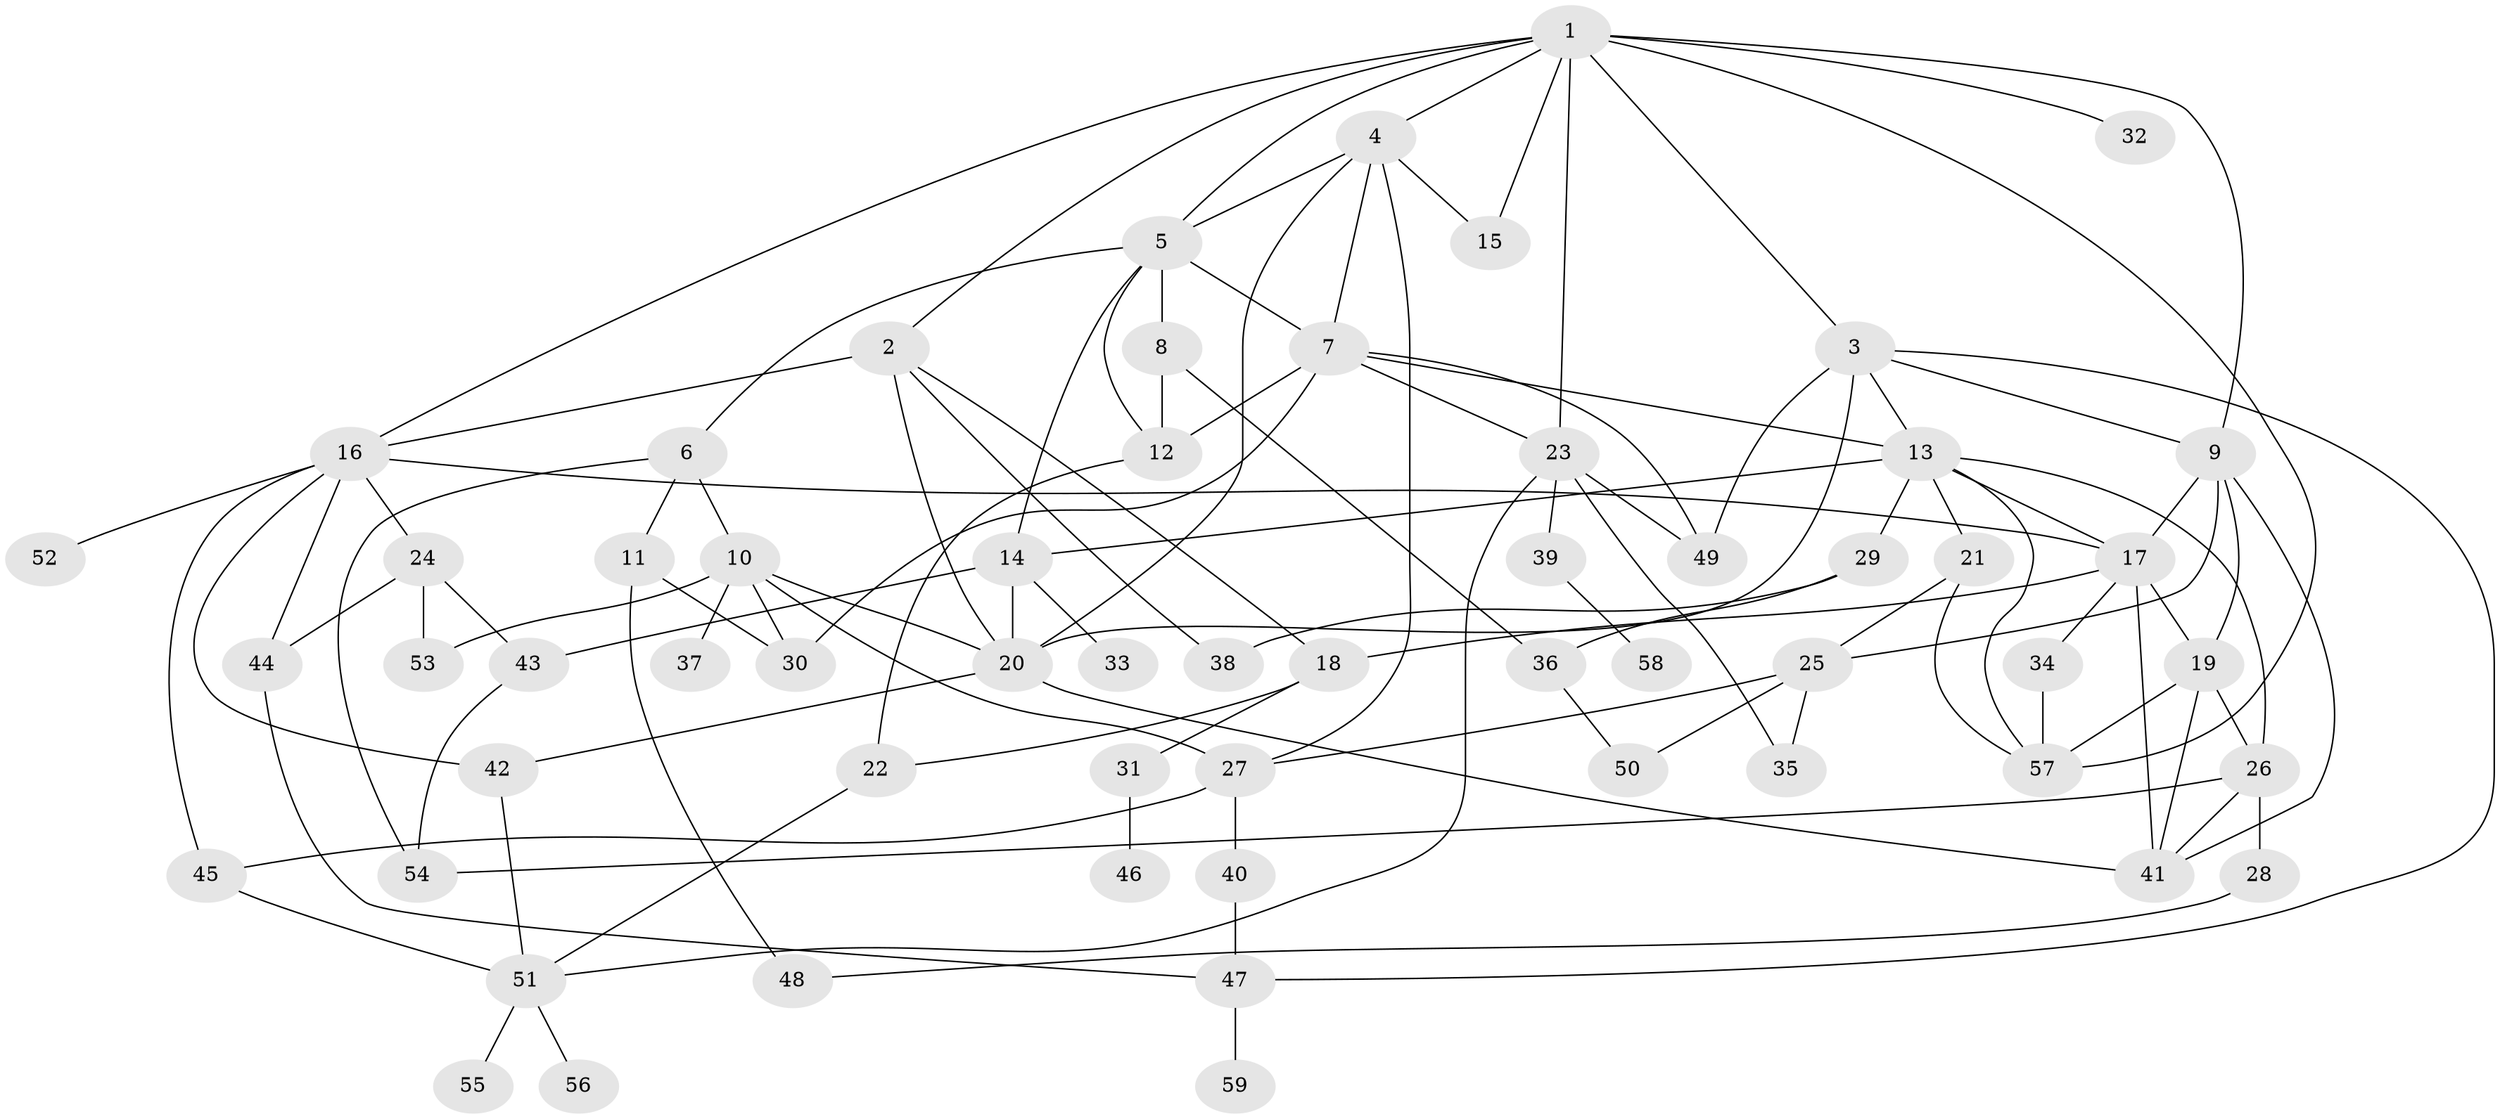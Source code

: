 // original degree distribution, {7: 0.01694915254237288, 5: 0.05084745762711865, 6: 0.0423728813559322, 4: 0.1864406779661017, 3: 0.2711864406779661, 2: 0.2288135593220339, 9: 0.00847457627118644, 1: 0.19491525423728814}
// Generated by graph-tools (version 1.1) at 2025/34/03/09/25 02:34:25]
// undirected, 59 vertices, 110 edges
graph export_dot {
graph [start="1"]
  node [color=gray90,style=filled];
  1;
  2;
  3;
  4;
  5;
  6;
  7;
  8;
  9;
  10;
  11;
  12;
  13;
  14;
  15;
  16;
  17;
  18;
  19;
  20;
  21;
  22;
  23;
  24;
  25;
  26;
  27;
  28;
  29;
  30;
  31;
  32;
  33;
  34;
  35;
  36;
  37;
  38;
  39;
  40;
  41;
  42;
  43;
  44;
  45;
  46;
  47;
  48;
  49;
  50;
  51;
  52;
  53;
  54;
  55;
  56;
  57;
  58;
  59;
  1 -- 2 [weight=1.0];
  1 -- 3 [weight=1.0];
  1 -- 4 [weight=1.0];
  1 -- 5 [weight=1.0];
  1 -- 9 [weight=1.0];
  1 -- 15 [weight=1.0];
  1 -- 16 [weight=1.0];
  1 -- 23 [weight=1.0];
  1 -- 32 [weight=2.0];
  1 -- 57 [weight=1.0];
  2 -- 16 [weight=1.0];
  2 -- 18 [weight=1.0];
  2 -- 20 [weight=1.0];
  2 -- 38 [weight=1.0];
  3 -- 9 [weight=1.0];
  3 -- 13 [weight=1.0];
  3 -- 20 [weight=1.0];
  3 -- 47 [weight=1.0];
  3 -- 49 [weight=1.0];
  4 -- 5 [weight=1.0];
  4 -- 7 [weight=1.0];
  4 -- 15 [weight=1.0];
  4 -- 20 [weight=1.0];
  4 -- 27 [weight=1.0];
  5 -- 6 [weight=1.0];
  5 -- 7 [weight=1.0];
  5 -- 8 [weight=1.0];
  5 -- 12 [weight=1.0];
  5 -- 14 [weight=1.0];
  6 -- 10 [weight=1.0];
  6 -- 11 [weight=1.0];
  6 -- 54 [weight=1.0];
  7 -- 12 [weight=1.0];
  7 -- 13 [weight=1.0];
  7 -- 23 [weight=1.0];
  7 -- 30 [weight=1.0];
  7 -- 49 [weight=1.0];
  8 -- 12 [weight=1.0];
  8 -- 36 [weight=1.0];
  9 -- 17 [weight=1.0];
  9 -- 19 [weight=1.0];
  9 -- 25 [weight=1.0];
  9 -- 41 [weight=1.0];
  10 -- 20 [weight=1.0];
  10 -- 27 [weight=2.0];
  10 -- 30 [weight=1.0];
  10 -- 37 [weight=1.0];
  10 -- 53 [weight=1.0];
  11 -- 30 [weight=1.0];
  11 -- 48 [weight=1.0];
  12 -- 22 [weight=1.0];
  13 -- 14 [weight=1.0];
  13 -- 17 [weight=1.0];
  13 -- 21 [weight=1.0];
  13 -- 26 [weight=1.0];
  13 -- 29 [weight=1.0];
  13 -- 57 [weight=1.0];
  14 -- 20 [weight=1.0];
  14 -- 33 [weight=1.0];
  14 -- 43 [weight=1.0];
  16 -- 17 [weight=1.0];
  16 -- 24 [weight=1.0];
  16 -- 42 [weight=1.0];
  16 -- 44 [weight=1.0];
  16 -- 45 [weight=1.0];
  16 -- 52 [weight=1.0];
  17 -- 18 [weight=1.0];
  17 -- 19 [weight=1.0];
  17 -- 34 [weight=1.0];
  17 -- 41 [weight=1.0];
  18 -- 22 [weight=1.0];
  18 -- 31 [weight=1.0];
  19 -- 26 [weight=1.0];
  19 -- 41 [weight=1.0];
  19 -- 57 [weight=2.0];
  20 -- 41 [weight=1.0];
  20 -- 42 [weight=1.0];
  21 -- 25 [weight=1.0];
  21 -- 57 [weight=1.0];
  22 -- 51 [weight=1.0];
  23 -- 35 [weight=1.0];
  23 -- 39 [weight=1.0];
  23 -- 49 [weight=1.0];
  23 -- 51 [weight=1.0];
  24 -- 43 [weight=1.0];
  24 -- 44 [weight=1.0];
  24 -- 53 [weight=1.0];
  25 -- 27 [weight=1.0];
  25 -- 35 [weight=1.0];
  25 -- 50 [weight=1.0];
  26 -- 28 [weight=1.0];
  26 -- 41 [weight=1.0];
  26 -- 54 [weight=1.0];
  27 -- 40 [weight=1.0];
  27 -- 45 [weight=1.0];
  28 -- 48 [weight=1.0];
  29 -- 36 [weight=1.0];
  29 -- 38 [weight=1.0];
  31 -- 46 [weight=1.0];
  34 -- 57 [weight=1.0];
  36 -- 50 [weight=1.0];
  39 -- 58 [weight=1.0];
  40 -- 47 [weight=1.0];
  42 -- 51 [weight=1.0];
  43 -- 54 [weight=1.0];
  44 -- 47 [weight=1.0];
  45 -- 51 [weight=1.0];
  47 -- 59 [weight=1.0];
  51 -- 55 [weight=1.0];
  51 -- 56 [weight=1.0];
}
